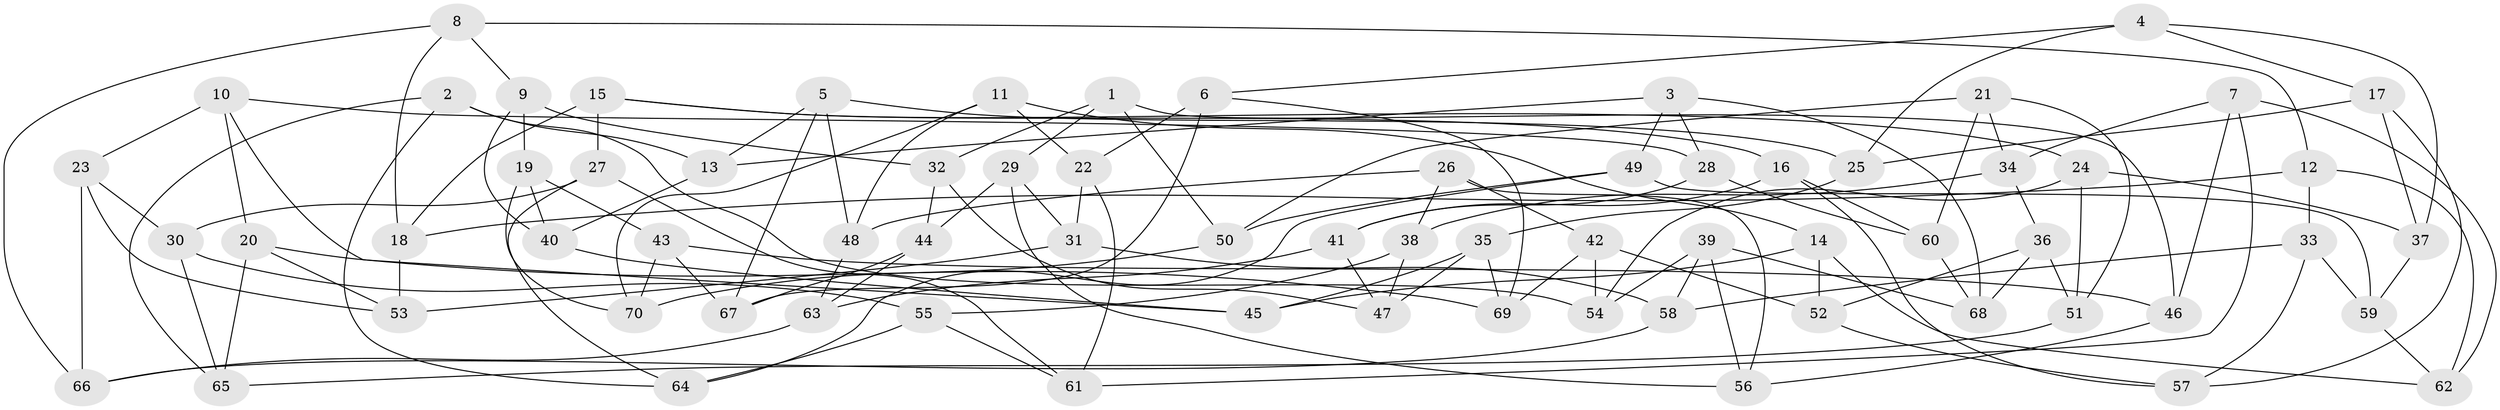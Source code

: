 // Generated by graph-tools (version 1.1) at 2025/50/03/09/25 03:50:46]
// undirected, 70 vertices, 140 edges
graph export_dot {
graph [start="1"]
  node [color=gray90,style=filled];
  1;
  2;
  3;
  4;
  5;
  6;
  7;
  8;
  9;
  10;
  11;
  12;
  13;
  14;
  15;
  16;
  17;
  18;
  19;
  20;
  21;
  22;
  23;
  24;
  25;
  26;
  27;
  28;
  29;
  30;
  31;
  32;
  33;
  34;
  35;
  36;
  37;
  38;
  39;
  40;
  41;
  42;
  43;
  44;
  45;
  46;
  47;
  48;
  49;
  50;
  51;
  52;
  53;
  54;
  55;
  56;
  57;
  58;
  59;
  60;
  61;
  62;
  63;
  64;
  65;
  66;
  67;
  68;
  69;
  70;
  1 -- 50;
  1 -- 46;
  1 -- 32;
  1 -- 29;
  2 -- 64;
  2 -- 13;
  2 -- 65;
  2 -- 54;
  3 -- 28;
  3 -- 49;
  3 -- 13;
  3 -- 68;
  4 -- 25;
  4 -- 37;
  4 -- 6;
  4 -- 17;
  5 -- 48;
  5 -- 67;
  5 -- 13;
  5 -- 25;
  6 -- 22;
  6 -- 69;
  6 -- 67;
  7 -- 34;
  7 -- 62;
  7 -- 46;
  7 -- 61;
  8 -- 66;
  8 -- 9;
  8 -- 18;
  8 -- 12;
  9 -- 19;
  9 -- 40;
  9 -- 32;
  10 -- 20;
  10 -- 28;
  10 -- 45;
  10 -- 23;
  11 -- 48;
  11 -- 22;
  11 -- 14;
  11 -- 70;
  12 -- 33;
  12 -- 62;
  12 -- 18;
  13 -- 40;
  14 -- 45;
  14 -- 62;
  14 -- 52;
  15 -- 24;
  15 -- 16;
  15 -- 27;
  15 -- 18;
  16 -- 60;
  16 -- 41;
  16 -- 57;
  17 -- 57;
  17 -- 25;
  17 -- 37;
  18 -- 53;
  19 -- 43;
  19 -- 70;
  19 -- 40;
  20 -- 65;
  20 -- 69;
  20 -- 53;
  21 -- 60;
  21 -- 51;
  21 -- 34;
  21 -- 50;
  22 -- 31;
  22 -- 61;
  23 -- 66;
  23 -- 53;
  23 -- 30;
  24 -- 51;
  24 -- 54;
  24 -- 37;
  25 -- 35;
  26 -- 42;
  26 -- 38;
  26 -- 56;
  26 -- 48;
  27 -- 64;
  27 -- 61;
  27 -- 30;
  28 -- 60;
  28 -- 41;
  29 -- 56;
  29 -- 44;
  29 -- 31;
  30 -- 55;
  30 -- 65;
  31 -- 58;
  31 -- 53;
  32 -- 44;
  32 -- 47;
  33 -- 57;
  33 -- 58;
  33 -- 59;
  34 -- 36;
  34 -- 38;
  35 -- 47;
  35 -- 45;
  35 -- 69;
  36 -- 51;
  36 -- 68;
  36 -- 52;
  37 -- 59;
  38 -- 55;
  38 -- 47;
  39 -- 68;
  39 -- 54;
  39 -- 56;
  39 -- 58;
  40 -- 45;
  41 -- 47;
  41 -- 63;
  42 -- 69;
  42 -- 54;
  42 -- 52;
  43 -- 67;
  43 -- 70;
  43 -- 46;
  44 -- 63;
  44 -- 67;
  46 -- 56;
  48 -- 63;
  49 -- 59;
  49 -- 50;
  49 -- 64;
  50 -- 70;
  51 -- 65;
  52 -- 57;
  55 -- 64;
  55 -- 61;
  58 -- 66;
  59 -- 62;
  60 -- 68;
  63 -- 66;
}
